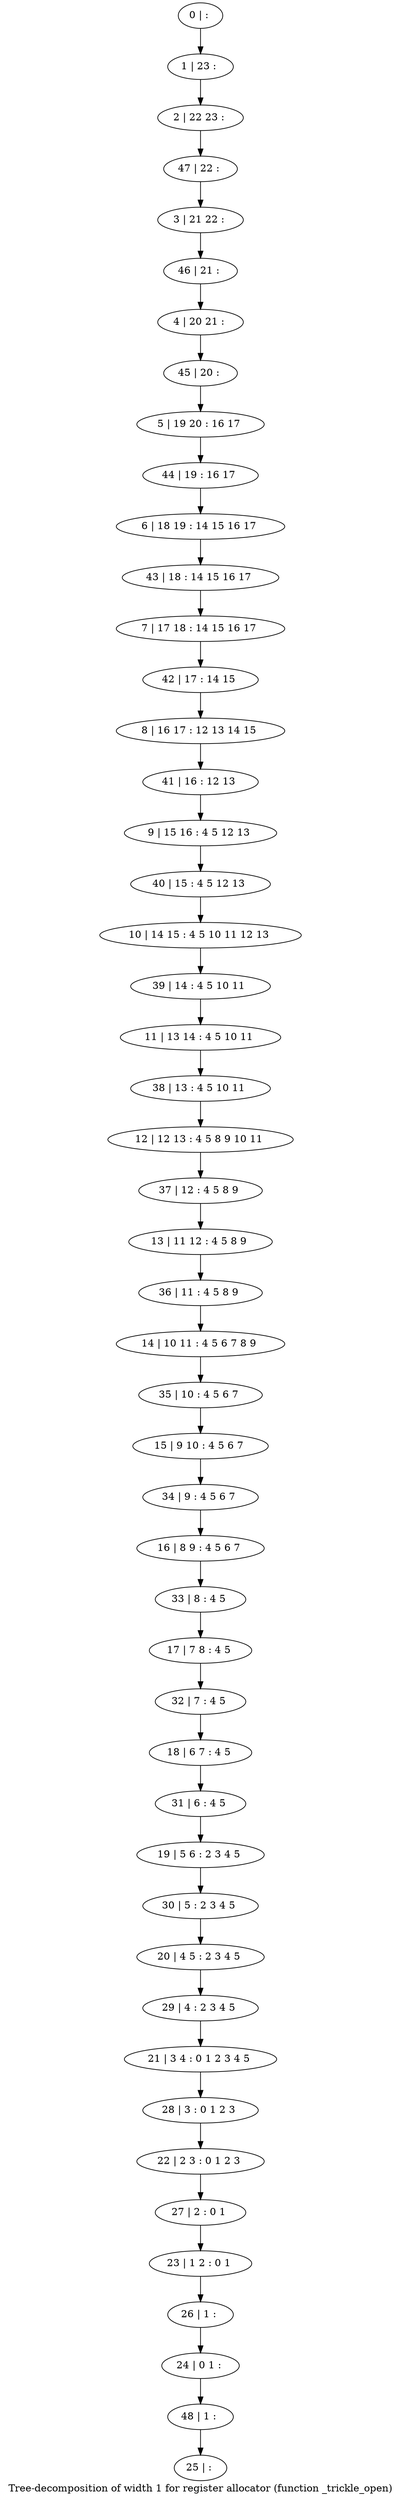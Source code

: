 digraph G {
graph [label="Tree-decomposition of width 1 for register allocator (function _trickle_open)"]
0[label="0 | : "];
1[label="1 | 23 : "];
2[label="2 | 22 23 : "];
3[label="3 | 21 22 : "];
4[label="4 | 20 21 : "];
5[label="5 | 19 20 : 16 17 "];
6[label="6 | 18 19 : 14 15 16 17 "];
7[label="7 | 17 18 : 14 15 16 17 "];
8[label="8 | 16 17 : 12 13 14 15 "];
9[label="9 | 15 16 : 4 5 12 13 "];
10[label="10 | 14 15 : 4 5 10 11 12 13 "];
11[label="11 | 13 14 : 4 5 10 11 "];
12[label="12 | 12 13 : 4 5 8 9 10 11 "];
13[label="13 | 11 12 : 4 5 8 9 "];
14[label="14 | 10 11 : 4 5 6 7 8 9 "];
15[label="15 | 9 10 : 4 5 6 7 "];
16[label="16 | 8 9 : 4 5 6 7 "];
17[label="17 | 7 8 : 4 5 "];
18[label="18 | 6 7 : 4 5 "];
19[label="19 | 5 6 : 2 3 4 5 "];
20[label="20 | 4 5 : 2 3 4 5 "];
21[label="21 | 3 4 : 0 1 2 3 4 5 "];
22[label="22 | 2 3 : 0 1 2 3 "];
23[label="23 | 1 2 : 0 1 "];
24[label="24 | 0 1 : "];
25[label="25 | : "];
26[label="26 | 1 : "];
27[label="27 | 2 : 0 1 "];
28[label="28 | 3 : 0 1 2 3 "];
29[label="29 | 4 : 2 3 4 5 "];
30[label="30 | 5 : 2 3 4 5 "];
31[label="31 | 6 : 4 5 "];
32[label="32 | 7 : 4 5 "];
33[label="33 | 8 : 4 5 "];
34[label="34 | 9 : 4 5 6 7 "];
35[label="35 | 10 : 4 5 6 7 "];
36[label="36 | 11 : 4 5 8 9 "];
37[label="37 | 12 : 4 5 8 9 "];
38[label="38 | 13 : 4 5 10 11 "];
39[label="39 | 14 : 4 5 10 11 "];
40[label="40 | 15 : 4 5 12 13 "];
41[label="41 | 16 : 12 13 "];
42[label="42 | 17 : 14 15 "];
43[label="43 | 18 : 14 15 16 17 "];
44[label="44 | 19 : 16 17 "];
45[label="45 | 20 : "];
46[label="46 | 21 : "];
47[label="47 | 22 : "];
48[label="48 | 1 : "];
0->1 ;
1->2 ;
26->24 ;
23->26 ;
27->23 ;
22->27 ;
28->22 ;
21->28 ;
29->21 ;
20->29 ;
30->20 ;
19->30 ;
31->19 ;
18->31 ;
32->18 ;
17->32 ;
33->17 ;
16->33 ;
34->16 ;
15->34 ;
35->15 ;
14->35 ;
36->14 ;
13->36 ;
37->13 ;
12->37 ;
38->12 ;
11->38 ;
39->11 ;
10->39 ;
40->10 ;
9->40 ;
41->9 ;
8->41 ;
42->8 ;
7->42 ;
43->7 ;
6->43 ;
44->6 ;
5->44 ;
45->5 ;
4->45 ;
46->4 ;
3->46 ;
47->3 ;
2->47 ;
48->25 ;
24->48 ;
}
